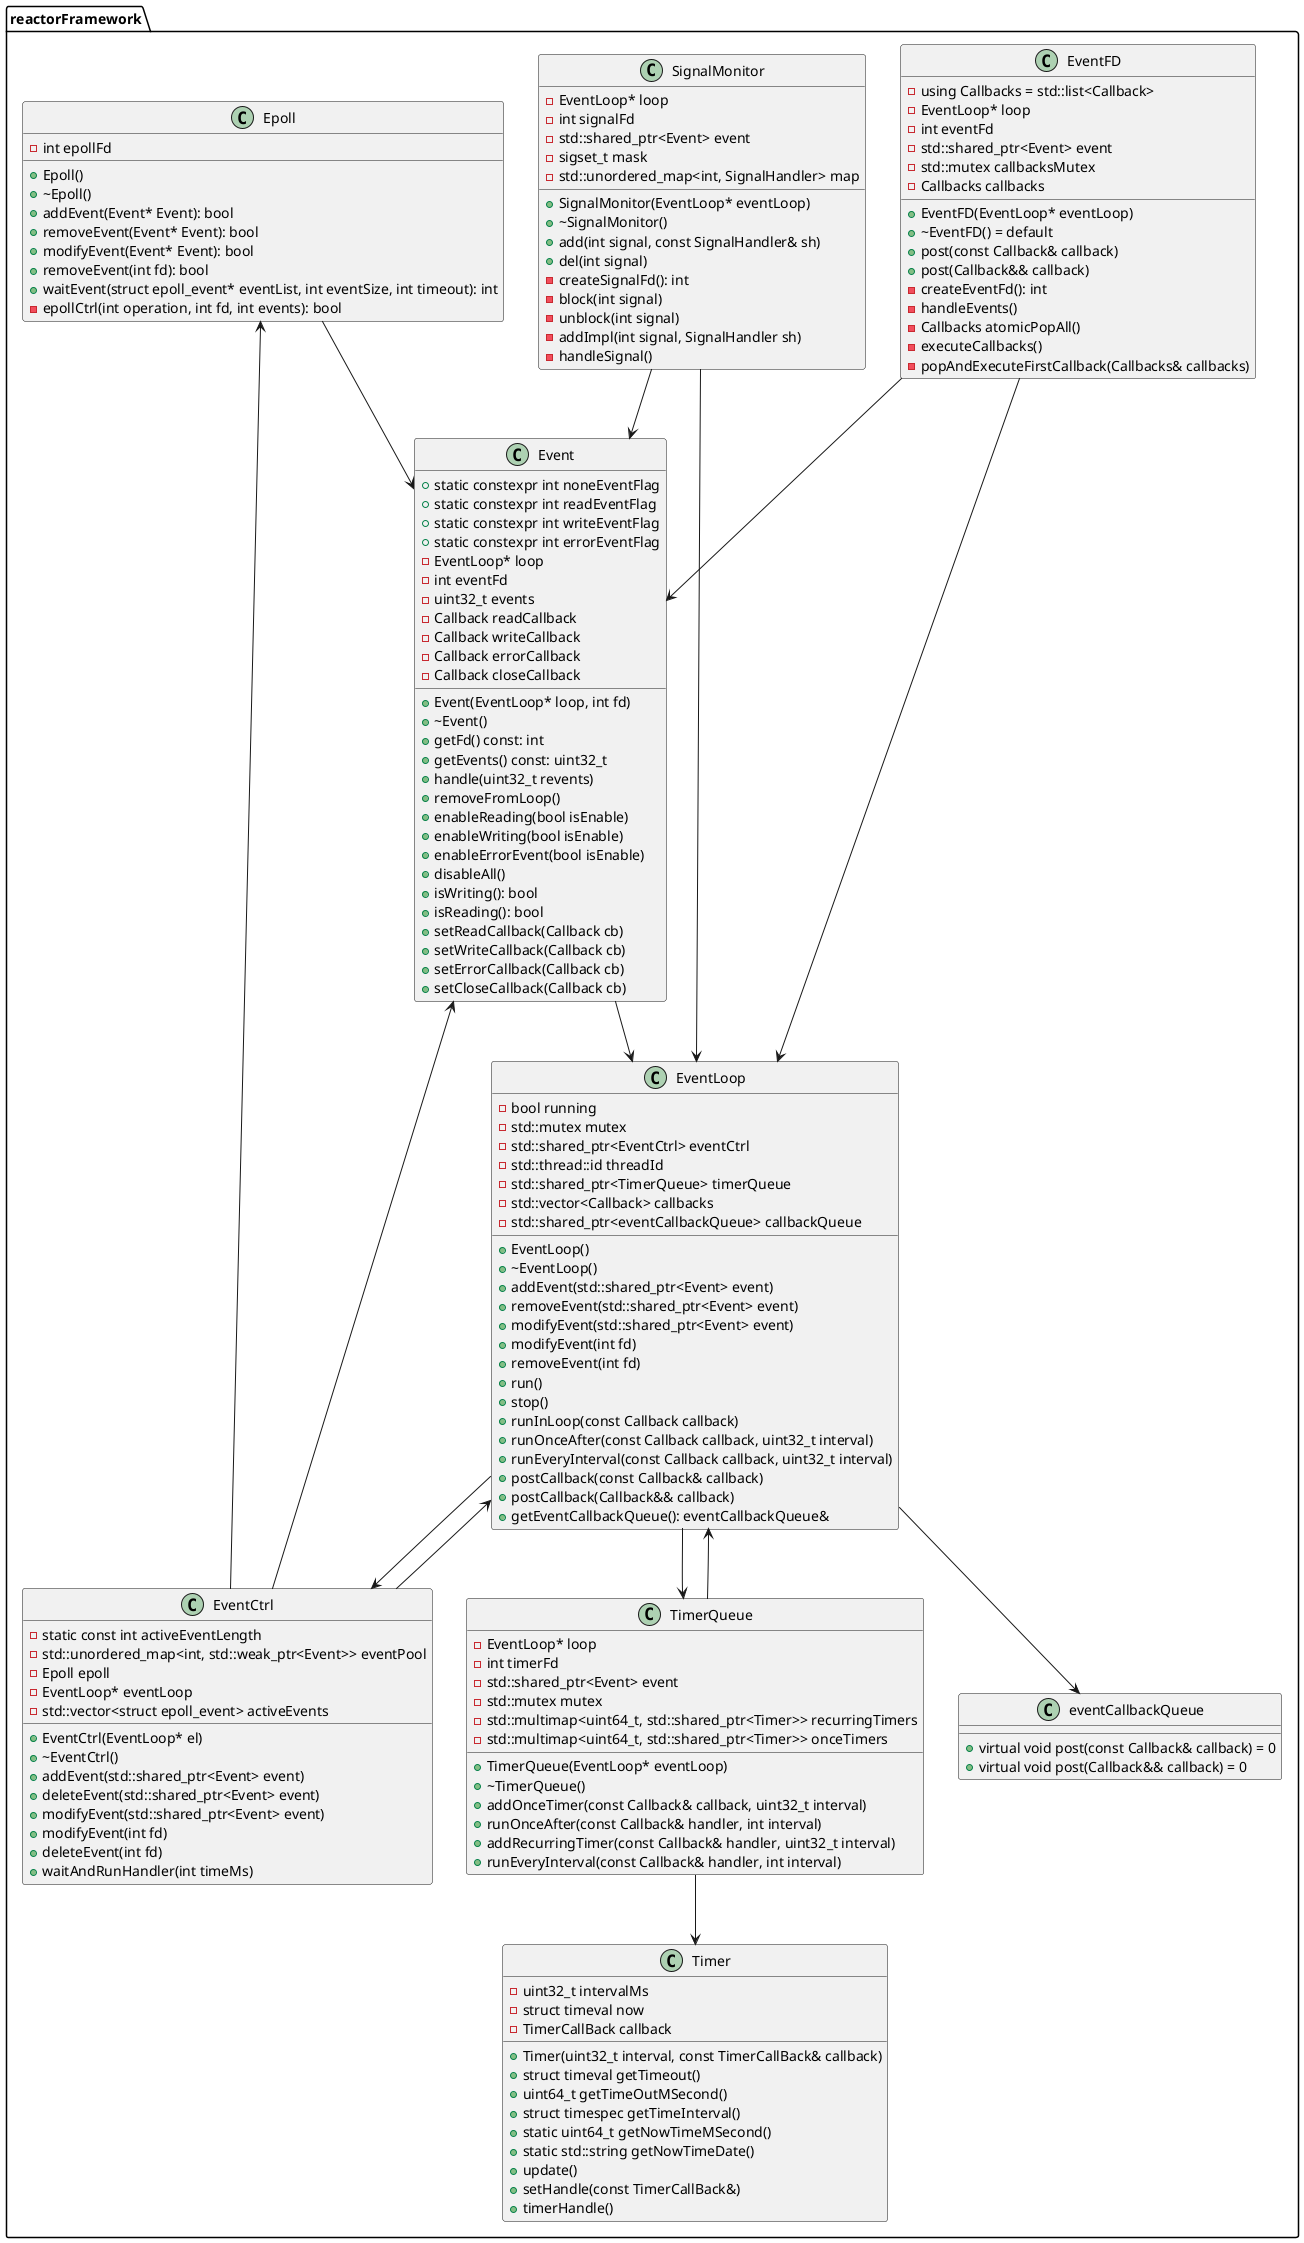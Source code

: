 @startuml
package reactorFramework {

class Epoll {
    - int epollFd
    + Epoll()
    + ~Epoll()
    + addEvent(Event* Event): bool
    + removeEvent(Event* Event): bool
    + modifyEvent(Event* Event): bool
    + removeEvent(int fd): bool
    + waitEvent(struct epoll_event* eventList, int eventSize, int timeout): int
    - epollCtrl(int operation, int fd, int events): bool
}

class Event {
    + static constexpr int noneEventFlag
    + static constexpr int readEventFlag
    + static constexpr int writeEventFlag
    + static constexpr int errorEventFlag
    - EventLoop* loop
    - int eventFd
    - uint32_t events
    - Callback readCallback
    - Callback writeCallback
    - Callback errorCallback
    - Callback closeCallback
    + Event(EventLoop* loop, int fd)
    + ~Event()
    + getFd() const: int
    + getEvents() const: uint32_t
    + handle(uint32_t revents)
    + removeFromLoop()
    + enableReading(bool isEnable)
    + enableWriting(bool isEnable)
    + enableErrorEvent(bool isEnable)
    + disableAll()
    + isWriting(): bool
    + isReading(): bool
    + setReadCallback(Callback cb)
    + setWriteCallback(Callback cb)
    + setErrorCallback(Callback cb)
    + setCloseCallback(Callback cb)
}

class EventLoop {
    + EventLoop()
    + ~EventLoop()
    + addEvent(std::shared_ptr<Event> event)
    + removeEvent(std::shared_ptr<Event> event)
    + modifyEvent(std::shared_ptr<Event> event)
    + modifyEvent(int fd)
    + removeEvent(int fd)
    + run()
    + stop()
    + runInLoop(const Callback callback)
    + runOnceAfter(const Callback callback, uint32_t interval)
    + runEveryInterval(const Callback callback, uint32_t interval)
    + postCallback(const Callback& callback)
    + postCallback(Callback&& callback)
    + getEventCallbackQueue(): eventCallbackQueue&
    - bool running
    - std::mutex mutex
    - std::shared_ptr<EventCtrl> eventCtrl
    - std::thread::id threadId
    - std::shared_ptr<TimerQueue> timerQueue
    - std::vector<Callback> callbacks
    - std::shared_ptr<eventCallbackQueue> callbackQueue
}

class EventCtrl {
    + EventCtrl(EventLoop* el)
    + ~EventCtrl()
    + addEvent(std::shared_ptr<Event> event)
    + deleteEvent(std::shared_ptr<Event> event)
    + modifyEvent(std::shared_ptr<Event> event)
    + modifyEvent(int fd)
    + deleteEvent(int fd)
    + waitAndRunHandler(int timeMs)
    - static const int activeEventLength
    - std::unordered_map<int, std::weak_ptr<Event>> eventPool
    - Epoll epoll
    - EventLoop* eventLoop
    - std::vector<struct epoll_event> activeEvents
}

class Timer {
    + Timer(uint32_t interval, const TimerCallBack& callback)
    + struct timeval getTimeout()
    + uint64_t getTimeOutMSecond()
    + struct timespec getTimeInterval()
    + static uint64_t getNowTimeMSecond()
    + static std::string getNowTimeDate()
    + update()
    + setHandle(const TimerCallBack&)
    + timerHandle()
    - uint32_t intervalMs
    - struct timeval now
    - TimerCallBack callback
}

class TimerQueue {
    + TimerQueue(EventLoop* eventLoop)
    + ~TimerQueue()
    + addOnceTimer(const Callback& callback, uint32_t interval)
    + runOnceAfter(const Callback& handler, int interval)
    + addRecurringTimer(const Callback& handler, uint32_t interval)
    + runEveryInterval(const Callback& handler, int interval)
    - EventLoop* loop
    - int timerFd
    - std::shared_ptr<Event> event
    - std::mutex mutex
    - std::multimap<uint64_t, std::shared_ptr<Timer>> recurringTimers
    - std::multimap<uint64_t, std::shared_ptr<Timer>> onceTimers
}

class EventFD {
    + EventFD(EventLoop* eventLoop)
    + ~EventFD() = default
    + post(const Callback& callback)
    + post(Callback&& callback)
    - using Callbacks = std::list<Callback>
    - EventLoop* loop
    - int eventFd
    - std::shared_ptr<Event> event
    - std::mutex callbacksMutex
    - Callbacks callbacks
    - createEventFd(): int
    - handleEvents()
    - Callbacks atomicPopAll()
    - executeCallbacks()
    - popAndExecuteFirstCallback(Callbacks& callbacks)
}

class SignalMonitor {
    + SignalMonitor(EventLoop* eventLoop)
    + ~SignalMonitor()
    + add(int signal, const SignalHandler& sh)
    + del(int signal)
    - EventLoop* loop
    - int signalFd
    - std::shared_ptr<Event> event
    - sigset_t mask
    - std::unordered_map<int, SignalHandler> map
    - createSignalFd(): int
    - block(int signal)
    - unblock(int signal)
    - addImpl(int signal, SignalHandler sh)
    - handleSignal()
}

class eventCallbackQueue {
    + virtual void post(const Callback& callback) = 0
    + virtual void post(Callback&& callback) = 0
}

Epoll --> Event
Event --> EventLoop
EventCtrl --> Epoll
EventCtrl --> EventLoop
EventCtrl --> Event
EventLoop --> EventCtrl
EventLoop --> TimerQueue
EventLoop --> eventCallbackQueue
TimerQueue --> EventLoop
TimerQueue --> Timer
EventFD --> EventLoop
EventFD --> Event
SignalMonitor --> EventLoop
SignalMonitor --> Event

}

@enduml

